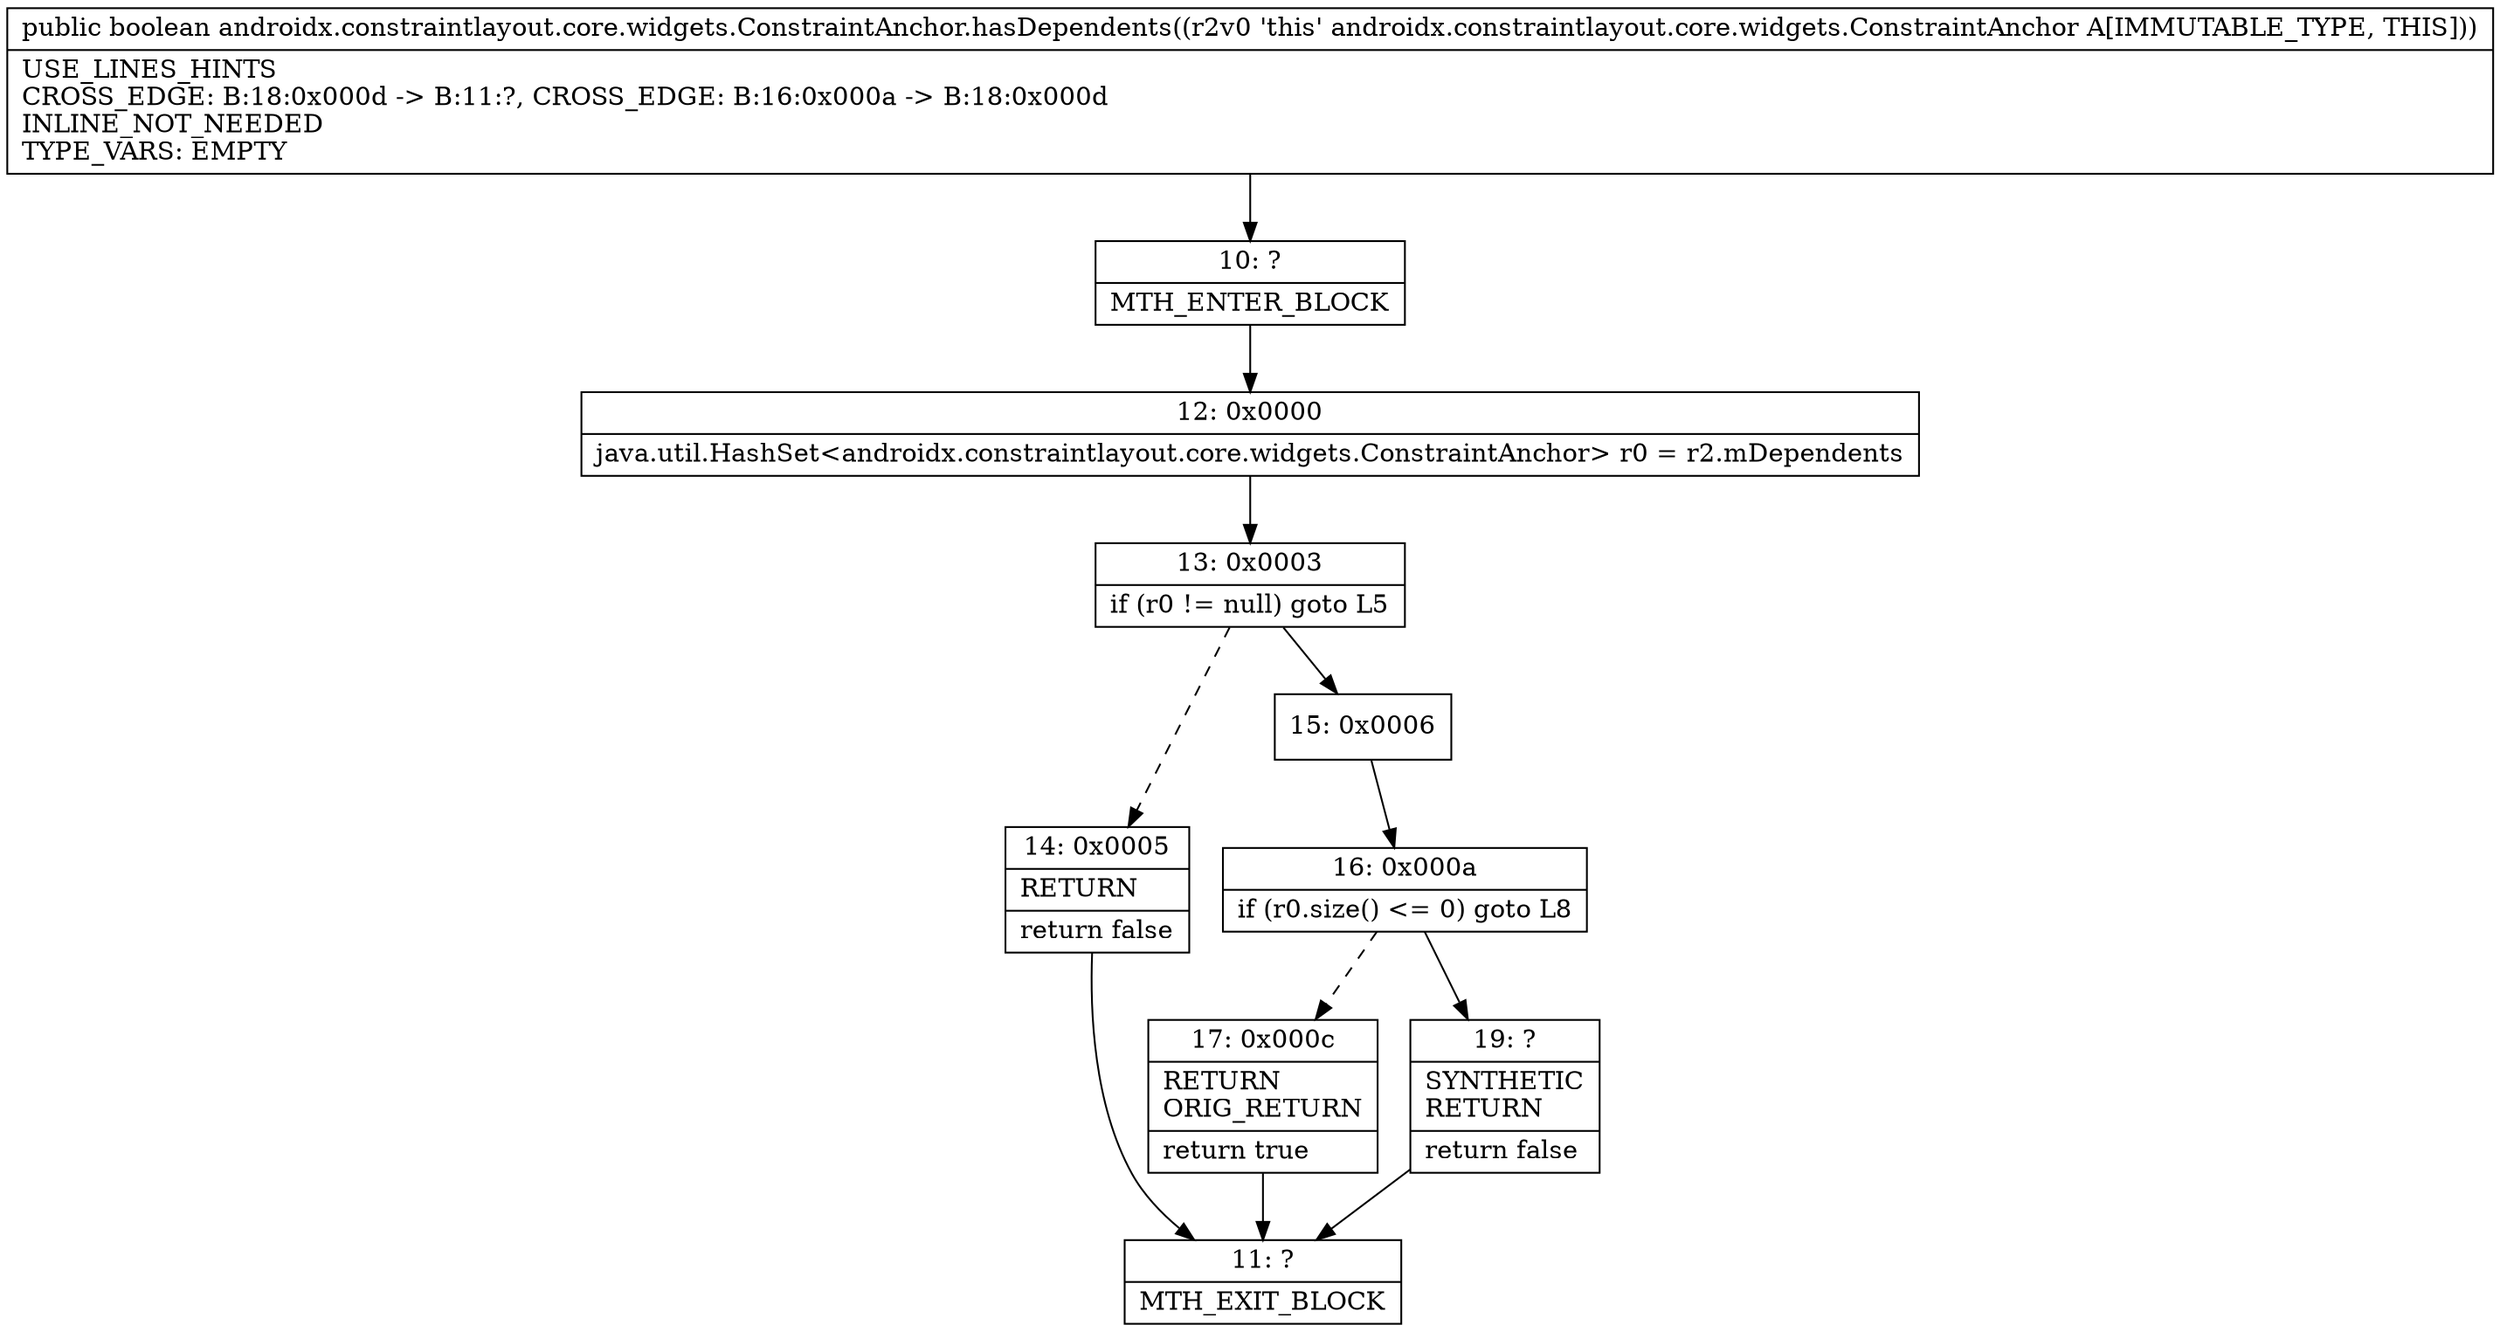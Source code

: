 digraph "CFG forandroidx.constraintlayout.core.widgets.ConstraintAnchor.hasDependents()Z" {
Node_10 [shape=record,label="{10\:\ ?|MTH_ENTER_BLOCK\l}"];
Node_12 [shape=record,label="{12\:\ 0x0000|java.util.HashSet\<androidx.constraintlayout.core.widgets.ConstraintAnchor\> r0 = r2.mDependents\l}"];
Node_13 [shape=record,label="{13\:\ 0x0003|if (r0 != null) goto L5\l}"];
Node_14 [shape=record,label="{14\:\ 0x0005|RETURN\l|return false\l}"];
Node_11 [shape=record,label="{11\:\ ?|MTH_EXIT_BLOCK\l}"];
Node_15 [shape=record,label="{15\:\ 0x0006}"];
Node_16 [shape=record,label="{16\:\ 0x000a|if (r0.size() \<= 0) goto L8\l}"];
Node_17 [shape=record,label="{17\:\ 0x000c|RETURN\lORIG_RETURN\l|return true\l}"];
Node_19 [shape=record,label="{19\:\ ?|SYNTHETIC\lRETURN\l|return false\l}"];
MethodNode[shape=record,label="{public boolean androidx.constraintlayout.core.widgets.ConstraintAnchor.hasDependents((r2v0 'this' androidx.constraintlayout.core.widgets.ConstraintAnchor A[IMMUTABLE_TYPE, THIS]))  | USE_LINES_HINTS\lCROSS_EDGE: B:18:0x000d \-\> B:11:?, CROSS_EDGE: B:16:0x000a \-\> B:18:0x000d\lINLINE_NOT_NEEDED\lTYPE_VARS: EMPTY\l}"];
MethodNode -> Node_10;Node_10 -> Node_12;
Node_12 -> Node_13;
Node_13 -> Node_14[style=dashed];
Node_13 -> Node_15;
Node_14 -> Node_11;
Node_15 -> Node_16;
Node_16 -> Node_17[style=dashed];
Node_16 -> Node_19;
Node_17 -> Node_11;
Node_19 -> Node_11;
}

